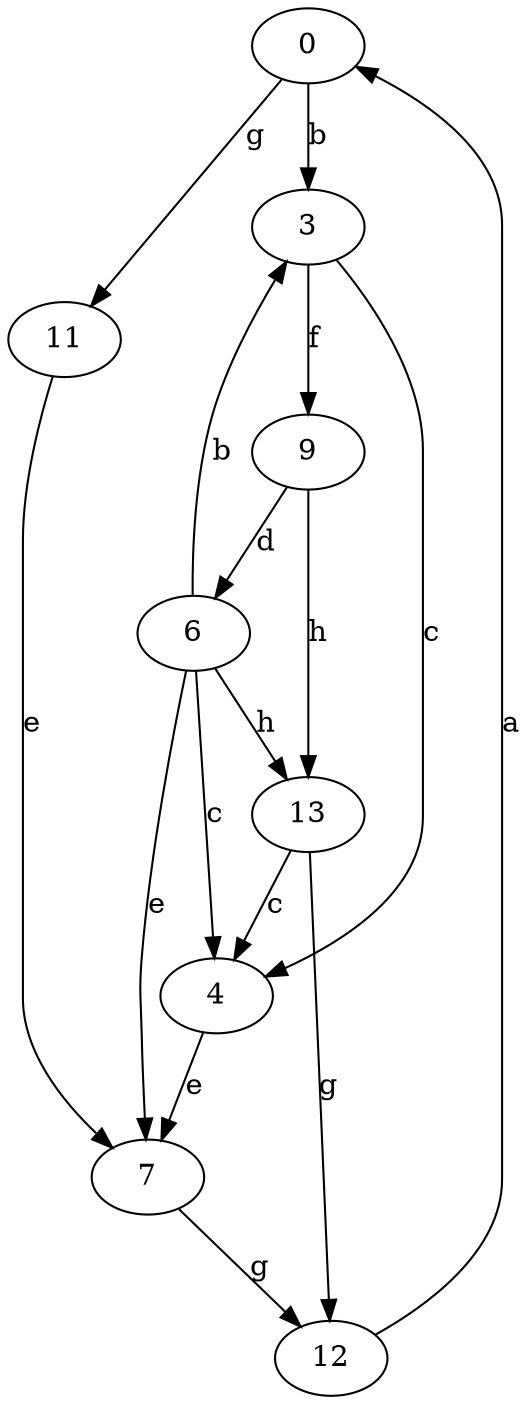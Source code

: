 strict digraph  {
0;
3;
4;
6;
7;
9;
11;
12;
13;
0 -> 3  [label=b];
0 -> 11  [label=g];
3 -> 4  [label=c];
3 -> 9  [label=f];
4 -> 7  [label=e];
6 -> 3  [label=b];
6 -> 4  [label=c];
6 -> 7  [label=e];
6 -> 13  [label=h];
7 -> 12  [label=g];
9 -> 6  [label=d];
9 -> 13  [label=h];
11 -> 7  [label=e];
12 -> 0  [label=a];
13 -> 4  [label=c];
13 -> 12  [label=g];
}
